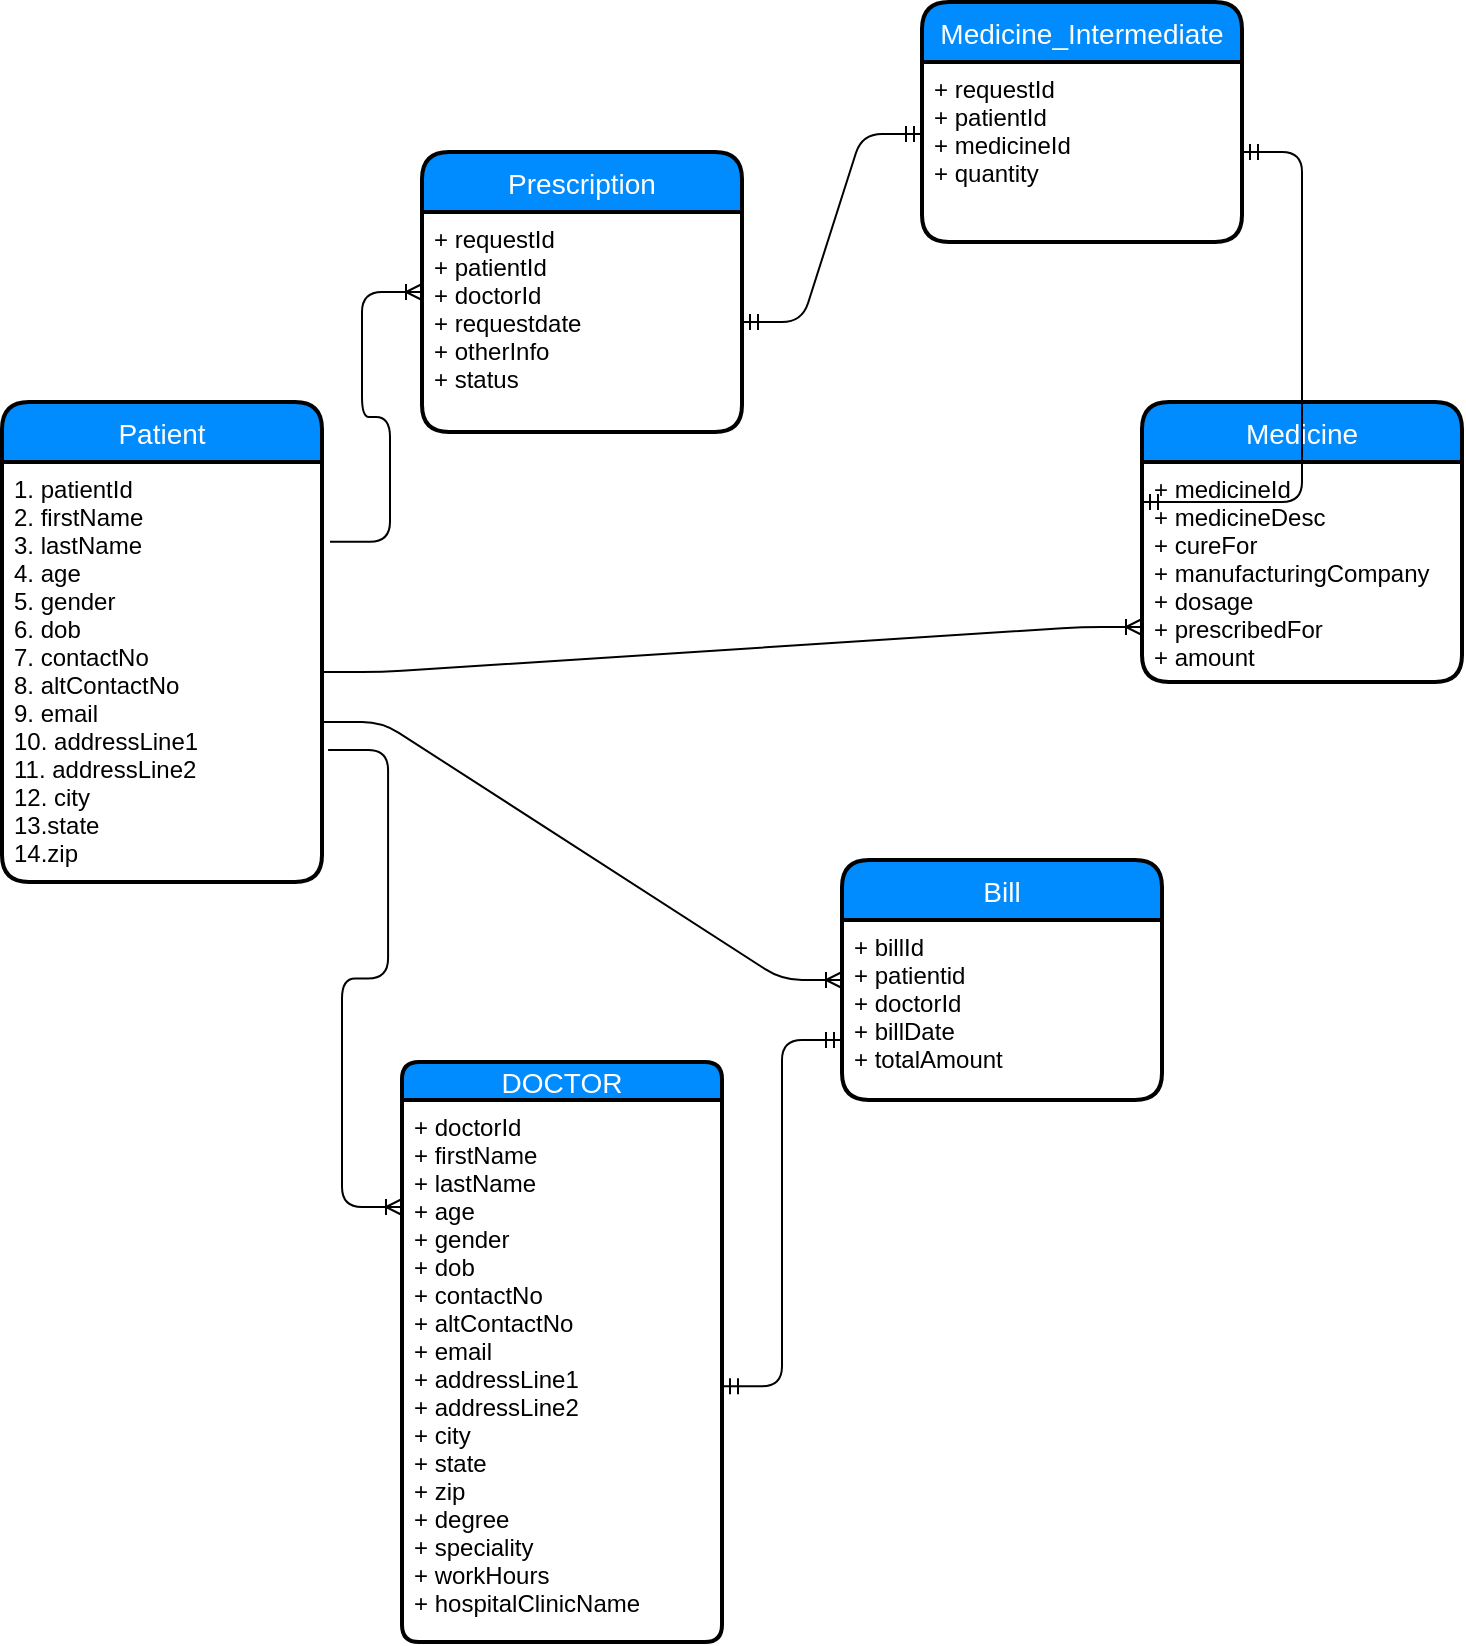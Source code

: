 <mxfile version="10.5.8" type="github"><diagram id="KTbjiiZDYGTrQH1sNuWL" name="Page-1"><mxGraphModel dx="2244" dy="1847" grid="1" gridSize="10" guides="1" tooltips="1" connect="1" arrows="1" fold="1" page="1" pageScale="1" pageWidth="850" pageHeight="1100" math="0" shadow="0"><root><mxCell id="0"/><mxCell id="1" parent="0"/><mxCell id="i57fPTa-Tfhc5Jerajek-3" value="Patient" style="swimlane;childLayout=stackLayout;horizontal=1;startSize=30;horizontalStack=0;fillColor=#008cff;fontColor=#FFFFFF;rounded=1;fontSize=14;fontStyle=0;strokeWidth=2;resizeParent=0;resizeLast=1;shadow=0;dashed=0;align=center;" vertex="1" parent="1"><mxGeometry x="-250" y="70" width="160" height="240" as="geometry"><mxRectangle x="110" y="300" width="80" height="30" as="alternateBounds"/></mxGeometry></mxCell><mxCell id="i57fPTa-Tfhc5Jerajek-4" value="1. patientId&#10;2. firstName&#10;3. lastName&#10;4. age&#10;5. gender&#10;6. dob&#10;7. contactNo&#10;8. altContactNo&#10;9. email&#10;10. addressLine1&#10;11. addressLine2&#10;12. city&#10;13.state&#10;14.zip&#10;&#10;" style="align=left;strokeColor=none;fillColor=none;spacingLeft=4;fontSize=12;verticalAlign=top;resizable=0;rotatable=0;part=1;" vertex="1" parent="i57fPTa-Tfhc5Jerajek-3"><mxGeometry y="30" width="160" height="210" as="geometry"/></mxCell><mxCell id="i57fPTa-Tfhc5Jerajek-6" value="DOCTOR" style="swimlane;childLayout=stackLayout;horizontal=1;startSize=19;horizontalStack=0;fillColor=#008cff;fontColor=#FFFFFF;rounded=1;fontSize=14;fontStyle=0;strokeWidth=2;resizeParent=0;resizeLast=1;shadow=0;dashed=0;align=center;" vertex="1" parent="1"><mxGeometry x="-50" y="400" width="160" height="290" as="geometry"><mxRectangle x="540" y="270" width="90" height="20" as="alternateBounds"/></mxGeometry></mxCell><mxCell id="i57fPTa-Tfhc5Jerajek-7" value="+ doctorId&#10;+ firstName&#10;+ lastName&#10;+ age&#10;+ gender&#10;+ dob&#10;+ contactNo&#10;+ altContactNo&#10;+ email&#10;+ addressLine1&#10;+ addressLine2&#10;+ city&#10;+ state&#10;+ zip&#10;+ degree&#10;+ speciality&#10;+ workHours&#10;+ hospitalClinicName&#10;&#10;" style="align=left;strokeColor=none;fillColor=none;spacingLeft=4;fontSize=12;verticalAlign=top;resizable=0;rotatable=0;part=1;" vertex="1" parent="i57fPTa-Tfhc5Jerajek-6"><mxGeometry y="19" width="160" height="271" as="geometry"/></mxCell><mxCell id="i57fPTa-Tfhc5Jerajek-14" value="" style="edgeStyle=entityRelationEdgeStyle;fontSize=12;html=1;endArrow=ERoneToMany;entryX=0;entryY=0.25;entryDx=0;entryDy=0;exitX=1.019;exitY=0.686;exitDx=0;exitDy=0;exitPerimeter=0;" edge="1" parent="1" source="i57fPTa-Tfhc5Jerajek-4" target="i57fPTa-Tfhc5Jerajek-6"><mxGeometry width="100" height="100" relative="1" as="geometry"><mxPoint x="280" y="474.5" as="sourcePoint"/><mxPoint x="380" y="374.5" as="targetPoint"/></mxGeometry></mxCell><mxCell id="i57fPTa-Tfhc5Jerajek-16" value="Medicine" style="swimlane;childLayout=stackLayout;horizontal=1;startSize=30;horizontalStack=0;fillColor=#008cff;fontColor=#FFFFFF;rounded=1;fontSize=14;fontStyle=0;strokeWidth=2;resizeParent=0;resizeLast=1;shadow=0;dashed=0;align=center;" vertex="1" parent="1"><mxGeometry x="320" y="70" width="160" height="140" as="geometry"/></mxCell><mxCell id="i57fPTa-Tfhc5Jerajek-17" value="+ medicineId&#10;+ medicineDesc&#10;+ cureFor&#10;+ manufacturingCompany&#10;+ dosage&#10;+ prescribedFor&#10;+ amount&#10;&#10;" style="align=left;strokeColor=none;fillColor=none;spacingLeft=4;fontSize=12;verticalAlign=top;resizable=0;rotatable=0;part=1;" vertex="1" parent="i57fPTa-Tfhc5Jerajek-16"><mxGeometry y="30" width="160" height="110" as="geometry"/></mxCell><mxCell id="i57fPTa-Tfhc5Jerajek-20" value="" style="edgeStyle=entityRelationEdgeStyle;fontSize=12;html=1;endArrow=ERoneToMany;entryX=0;entryY=0.75;entryDx=0;entryDy=0;" edge="1" parent="1" source="i57fPTa-Tfhc5Jerajek-4" target="i57fPTa-Tfhc5Jerajek-17"><mxGeometry width="100" height="100" relative="1" as="geometry"><mxPoint x="360" y="620" as="sourcePoint"/><mxPoint x="529" y="310" as="targetPoint"/></mxGeometry></mxCell><mxCell id="i57fPTa-Tfhc5Jerajek-24" value="Medicine_Intermediate" style="swimlane;childLayout=stackLayout;horizontal=1;startSize=30;horizontalStack=0;fillColor=#008cff;fontColor=#FFFFFF;rounded=1;fontSize=14;fontStyle=0;strokeWidth=2;resizeParent=0;resizeLast=1;shadow=0;dashed=0;align=center;" vertex="1" parent="1"><mxGeometry x="210" y="-130" width="160" height="120" as="geometry"/></mxCell><mxCell id="i57fPTa-Tfhc5Jerajek-25" value="+ requestId&#10;+ patientId&#10;+ medicineId&#10;+ quantity&#10;" style="align=left;strokeColor=none;fillColor=none;spacingLeft=4;fontSize=12;verticalAlign=top;resizable=0;rotatable=0;part=1;" vertex="1" parent="i57fPTa-Tfhc5Jerajek-24"><mxGeometry y="30" width="160" height="90" as="geometry"/></mxCell><mxCell id="i57fPTa-Tfhc5Jerajek-26" value="Prescription" style="swimlane;childLayout=stackLayout;horizontal=1;startSize=30;horizontalStack=0;fillColor=#008cff;fontColor=#FFFFFF;rounded=1;fontSize=14;fontStyle=0;strokeWidth=2;resizeParent=0;resizeLast=1;shadow=0;dashed=0;align=center;" vertex="1" parent="1"><mxGeometry x="-40" y="-55" width="160" height="140" as="geometry"/></mxCell><mxCell id="i57fPTa-Tfhc5Jerajek-27" value="+ requestId&#10;+ patientId&#10;+ doctorId&#10;+ requestdate&#10;+ otherInfo&#10;+ status&#10;" style="align=left;strokeColor=none;fillColor=none;spacingLeft=4;fontSize=12;verticalAlign=top;resizable=0;rotatable=0;part=1;" vertex="1" parent="i57fPTa-Tfhc5Jerajek-26"><mxGeometry y="30" width="160" height="110" as="geometry"/></mxCell><mxCell id="i57fPTa-Tfhc5Jerajek-37" value="" style="edgeStyle=entityRelationEdgeStyle;fontSize=12;html=1;endArrow=ERmandOne;startArrow=ERmandOne;entryX=0;entryY=0.182;entryDx=0;entryDy=0;entryPerimeter=0;" edge="1" parent="1" source="i57fPTa-Tfhc5Jerajek-25" target="i57fPTa-Tfhc5Jerajek-17"><mxGeometry width="100" height="100" relative="1" as="geometry"><mxPoint x="340" y="350" as="sourcePoint"/><mxPoint x="510" y="210" as="targetPoint"/></mxGeometry></mxCell><mxCell id="i57fPTa-Tfhc5Jerajek-44" value="" style="edgeStyle=entityRelationEdgeStyle;fontSize=12;html=1;endArrow=ERoneToMany;exitX=1.025;exitY=0.19;exitDx=0;exitDy=0;exitPerimeter=0;entryX=0;entryY=0.5;entryDx=0;entryDy=0;" edge="1" parent="1" source="i57fPTa-Tfhc5Jerajek-4" target="i57fPTa-Tfhc5Jerajek-26"><mxGeometry width="100" height="100" relative="1" as="geometry"><mxPoint y="200" as="sourcePoint"/><mxPoint x="70" y="-125" as="targetPoint"/></mxGeometry></mxCell><mxCell id="i57fPTa-Tfhc5Jerajek-46" value="" style="edgeStyle=entityRelationEdgeStyle;fontSize=12;html=1;endArrow=ERmandOne;startArrow=ERmandOne;exitX=1;exitY=0.5;exitDx=0;exitDy=0;entryX=0;entryY=0.4;entryDx=0;entryDy=0;entryPerimeter=0;" edge="1" parent="1" source="i57fPTa-Tfhc5Jerajek-27" target="i57fPTa-Tfhc5Jerajek-25"><mxGeometry width="100" height="100" relative="1" as="geometry"><mxPoint x="240" y="-60" as="sourcePoint"/><mxPoint x="340" y="-160" as="targetPoint"/></mxGeometry></mxCell><mxCell id="i57fPTa-Tfhc5Jerajek-47" value="Bill" style="swimlane;childLayout=stackLayout;horizontal=1;startSize=30;horizontalStack=0;fillColor=#008cff;fontColor=#FFFFFF;rounded=1;fontSize=14;fontStyle=0;strokeWidth=2;resizeParent=0;resizeLast=1;shadow=0;dashed=0;align=center;" vertex="1" parent="1"><mxGeometry x="170" y="299" width="160" height="120" as="geometry"/></mxCell><mxCell id="i57fPTa-Tfhc5Jerajek-48" value="+ billId&#10;+ patientid&#10;+ doctorId&#10;+ billDate&#10;+ totalAmount&#10;" style="align=left;strokeColor=none;fillColor=none;spacingLeft=4;fontSize=12;verticalAlign=top;resizable=0;rotatable=0;part=1;" vertex="1" parent="i57fPTa-Tfhc5Jerajek-47"><mxGeometry y="30" width="160" height="90" as="geometry"/></mxCell><mxCell id="i57fPTa-Tfhc5Jerajek-54" value="" style="edgeStyle=entityRelationEdgeStyle;fontSize=12;html=1;endArrow=ERoneToMany;exitX=1;exitY=0.619;exitDx=0;exitDy=0;exitPerimeter=0;entryX=0;entryY=0.5;entryDx=0;entryDy=0;" edge="1" parent="1" source="i57fPTa-Tfhc5Jerajek-4" target="i57fPTa-Tfhc5Jerajek-47"><mxGeometry width="100" height="100" relative="1" as="geometry"><mxPoint x="120" y="340" as="sourcePoint"/><mxPoint x="220" y="240" as="targetPoint"/></mxGeometry></mxCell><mxCell id="i57fPTa-Tfhc5Jerajek-55" value="" style="edgeStyle=entityRelationEdgeStyle;fontSize=12;html=1;endArrow=ERmandOne;startArrow=ERmandOne;exitX=1;exitY=0.528;exitDx=0;exitDy=0;exitPerimeter=0;entryX=0;entryY=0.667;entryDx=0;entryDy=0;entryPerimeter=0;" edge="1" parent="1" source="i57fPTa-Tfhc5Jerajek-7" target="i57fPTa-Tfhc5Jerajek-48"><mxGeometry width="100" height="100" relative="1" as="geometry"><mxPoint x="230" y="550" as="sourcePoint"/><mxPoint x="330" y="450" as="targetPoint"/></mxGeometry></mxCell></root></mxGraphModel></diagram></mxfile>